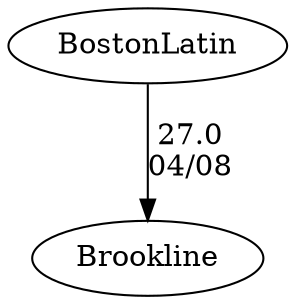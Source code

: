 digraph girls4eightsBrookline {BostonLatin [URL="girls4eightsBrooklineBostonLatin.html"];Brookline [URL="girls4eightsBrooklineBrookline.html"];BostonLatin -> Brookline[label="27.0
04/08", weight="73", tooltip="NEIRA Girls Eights,Salvo Cup Girls: Boston Latin School vs. Brookline High School			
Distance: 1250 Conditions: Great day of racing! Races got a bit faster throughout the day with the tailwind building. 
To avoid confusion in seeding I put our 3v4+ race into the fourth boat results. We did not race 3V8+s today
None", URL="http://www.row2k.com/results/resultspage.cfm?UID=C052030303CD0F4B51A771933CAA5C79&cat=1", random="random"]}
